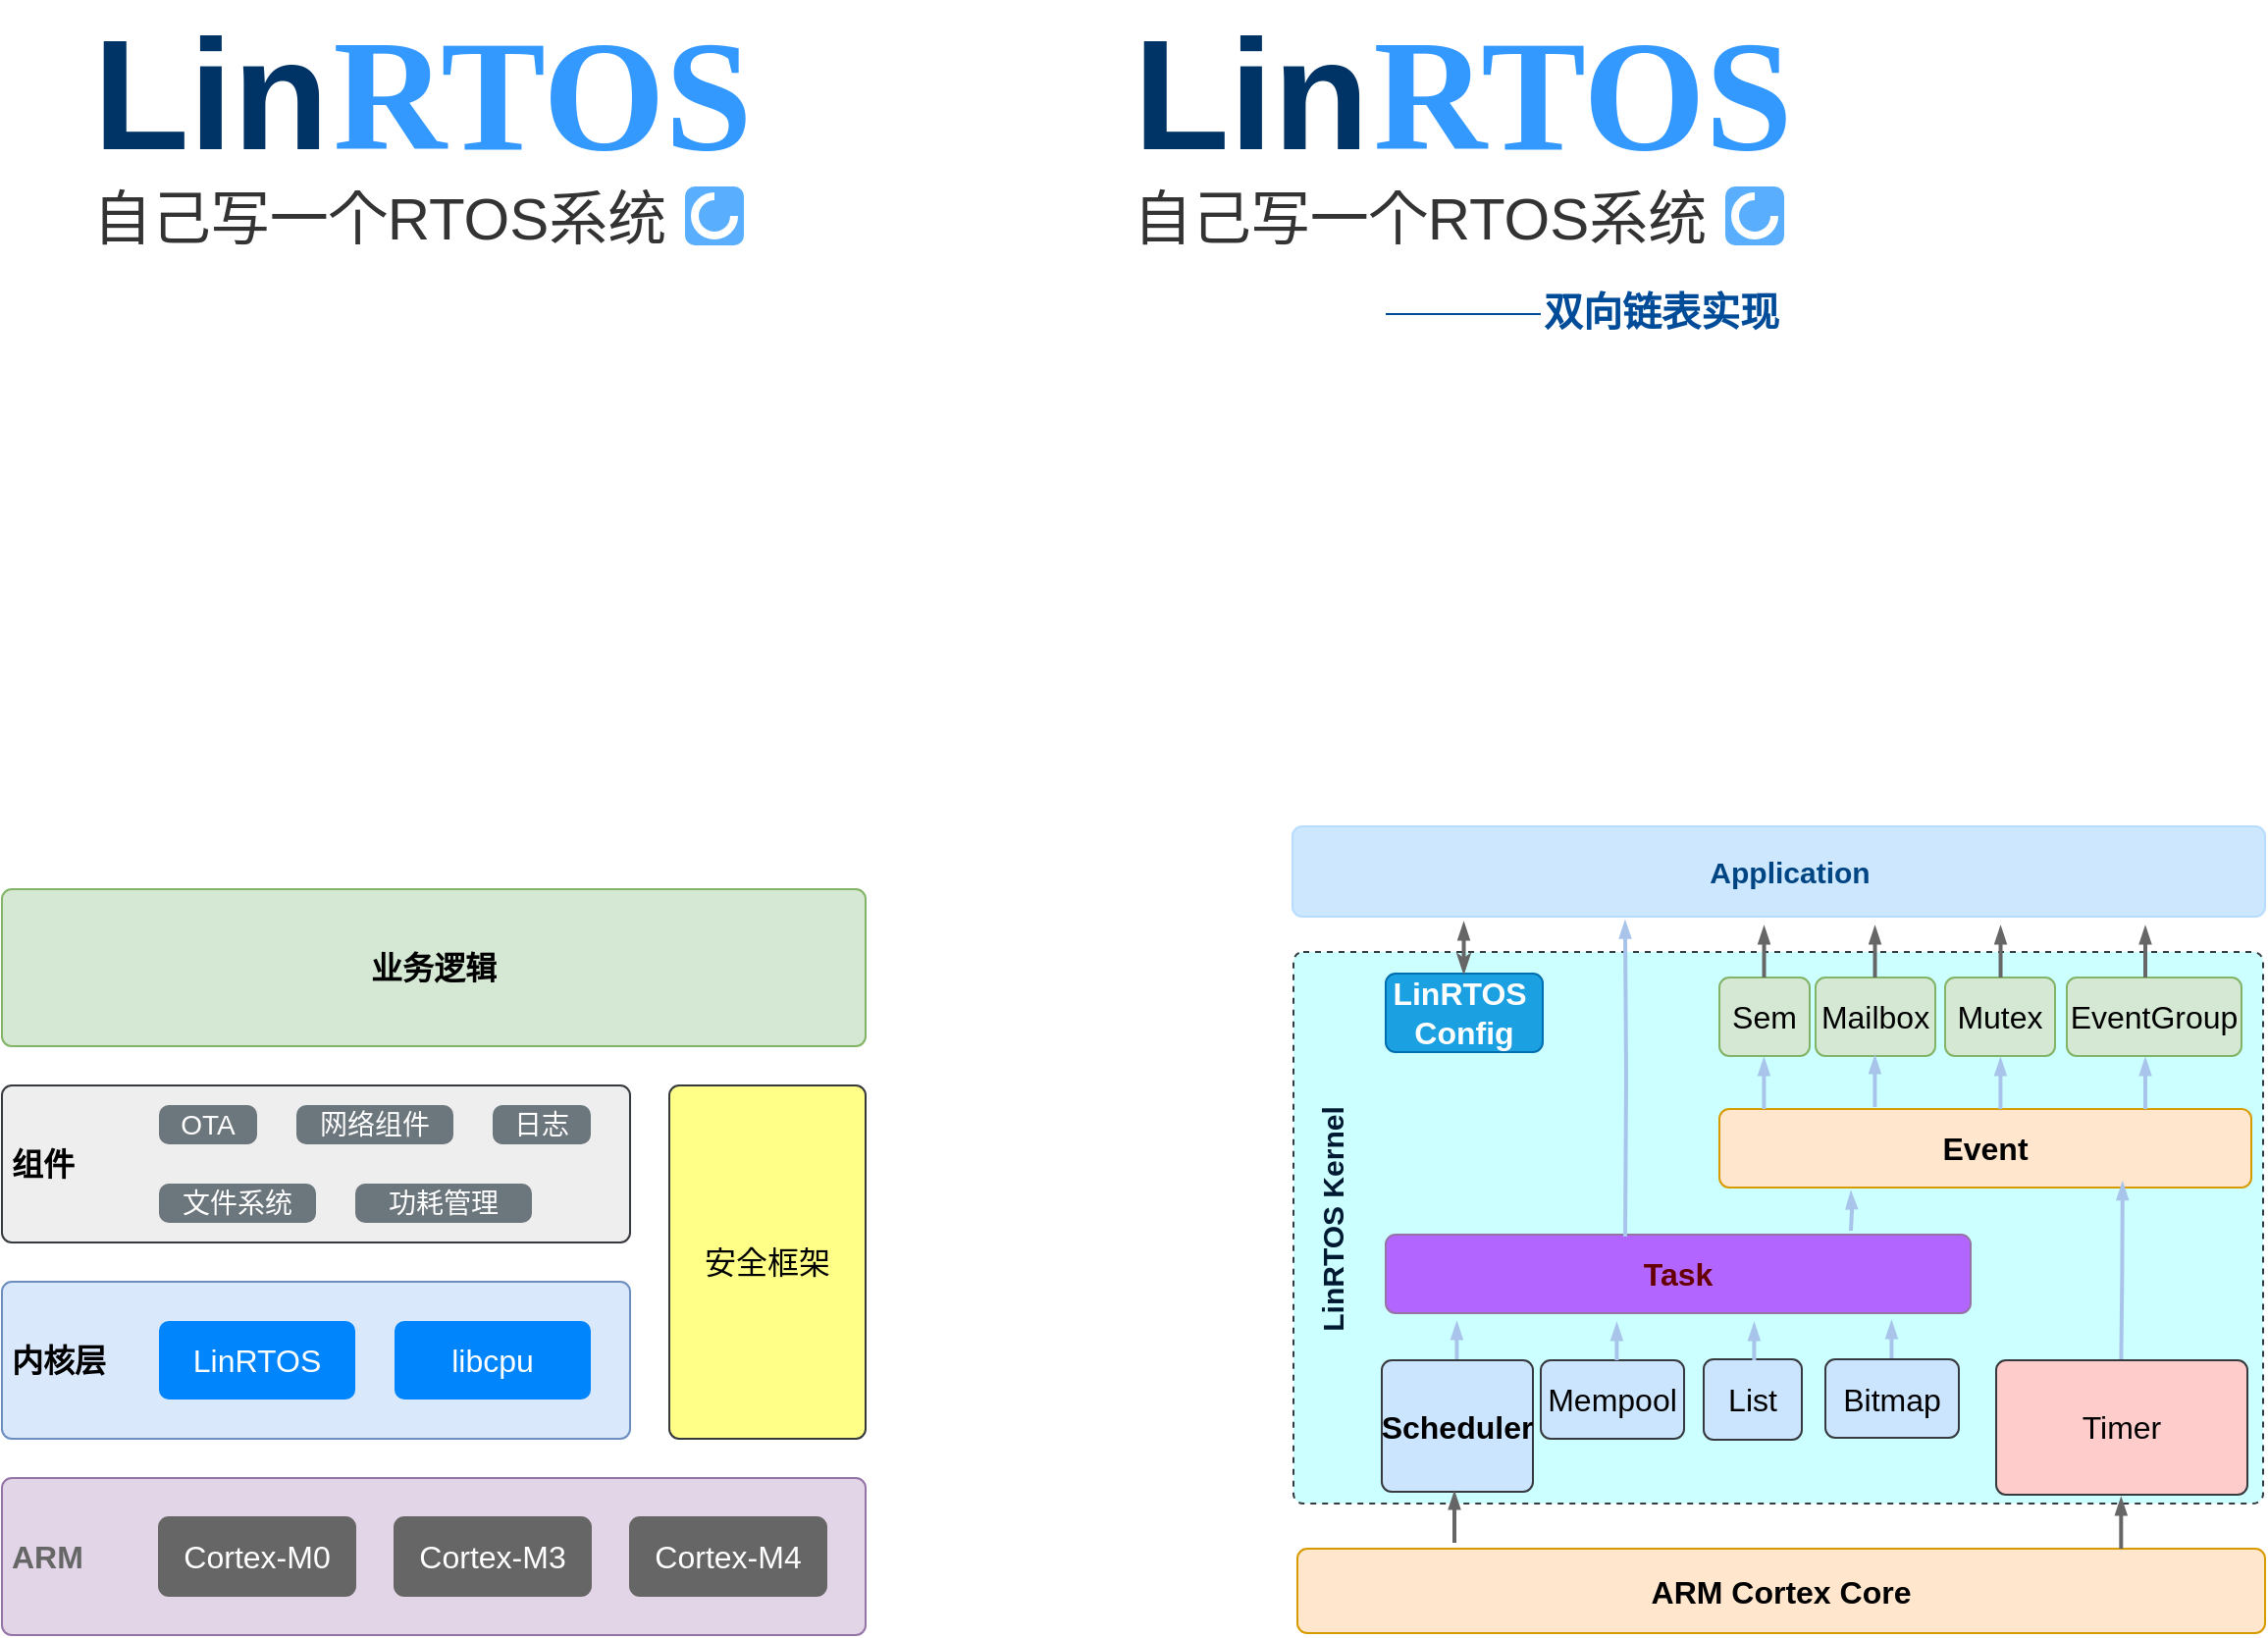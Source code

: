 <mxfile version="16.4.7" type="github">
  <diagram id="jBWRJJ74-NsUcopFF3-W" name="第 1 页">
    <mxGraphModel dx="1422" dy="1172" grid="0" gridSize="10" guides="1" tooltips="1" connect="1" arrows="1" fold="1" page="0" pageScale="1" pageWidth="850" pageHeight="1100" math="0" shadow="0">
      <root>
        <mxCell id="0" />
        <mxCell id="1" parent="0" />
        <mxCell id="3vBUMYRX011UeejNerha-43" value="" style="html=1;shadow=0;dashed=1;shape=mxgraph.bootstrap.rrect;rSize=5;strokeColor=#343A40;strokeWidth=1;fillColor=#CCFFFF;fontColor=#343A40;whiteSpace=wrap;align=center;verticalAlign=middle;spacingLeft=0;fontStyle=0;fontSize=16;spacing=5;" vertex="1" parent="1">
          <mxGeometry x="738" y="92" width="494" height="281" as="geometry" />
        </mxCell>
        <mxCell id="3vBUMYRX011UeejNerha-2" value="&lt;b&gt;&lt;font color=&quot;#666666&quot;&gt;ARM&amp;nbsp;&lt;/font&gt;&lt;/b&gt;" style="html=1;shadow=0;dashed=0;shape=mxgraph.bootstrap.rrect;rSize=5;strokeColor=#9673a6;strokeWidth=1;fillColor=#e1d5e7;whiteSpace=wrap;align=left;verticalAlign=middle;spacingLeft=0;fontStyle=0;fontSize=16;spacing=5;" vertex="1" parent="1">
          <mxGeometry x="80" y="360" width="440" height="80" as="geometry" />
        </mxCell>
        <mxCell id="3vBUMYRX011UeejNerha-5" value="Cortex-M3" style="html=1;shadow=0;dashed=0;shape=mxgraph.bootstrap.rrect;rSize=5;strokeColor=#666666;strokeWidth=1;fillColor=#666666;fontColor=#FFFFFF;whiteSpace=wrap;align=center;verticalAlign=middle;spacingLeft=0;fontStyle=0;fontSize=16;spacing=5;" vertex="1" parent="1">
          <mxGeometry x="280" y="380" width="100" height="40" as="geometry" />
        </mxCell>
        <mxCell id="3vBUMYRX011UeejNerha-6" value="Cortex-M4" style="html=1;shadow=0;dashed=0;shape=mxgraph.bootstrap.rrect;rSize=5;strokeColor=#666666;strokeWidth=1;fillColor=#666666;fontColor=#FFFFFF;whiteSpace=wrap;align=center;verticalAlign=middle;spacingLeft=0;fontStyle=0;fontSize=16;spacing=5;" vertex="1" parent="1">
          <mxGeometry x="400" y="380" width="100" height="40" as="geometry" />
        </mxCell>
        <mxCell id="3vBUMYRX011UeejNerha-9" value="Cortex-M0" style="html=1;shadow=0;dashed=0;shape=mxgraph.bootstrap.rrect;rSize=5;strokeColor=#666666;strokeWidth=1;fillColor=#666666;fontColor=#FFFFFF;whiteSpace=wrap;align=center;verticalAlign=middle;spacingLeft=0;fontStyle=0;fontSize=16;spacing=5;" vertex="1" parent="1">
          <mxGeometry x="160" y="380" width="100" height="40" as="geometry" />
        </mxCell>
        <mxCell id="3vBUMYRX011UeejNerha-12" value="&lt;b&gt;内核层&lt;/b&gt;" style="html=1;shadow=0;dashed=0;shape=mxgraph.bootstrap.rrect;rSize=5;strokeColor=#6c8ebf;strokeWidth=1;fillColor=#dae8fc;whiteSpace=wrap;align=left;verticalAlign=middle;spacingLeft=0;fontStyle=0;fontSize=16;spacing=5;" vertex="1" parent="1">
          <mxGeometry x="80" y="260" width="320" height="80" as="geometry" />
        </mxCell>
        <mxCell id="3vBUMYRX011UeejNerha-14" value="LinRTOS" style="html=1;shadow=0;dashed=0;shape=mxgraph.bootstrap.rrect;rSize=5;strokeColor=none;strokeWidth=1;fillColor=#0085FC;fontColor=#FFFFFF;whiteSpace=wrap;align=center;verticalAlign=middle;spacingLeft=0;fontStyle=0;fontSize=16;spacing=5;" vertex="1" parent="1">
          <mxGeometry x="160" y="280" width="100" height="40" as="geometry" />
        </mxCell>
        <mxCell id="3vBUMYRX011UeejNerha-15" value="libcpu" style="html=1;shadow=0;dashed=0;shape=mxgraph.bootstrap.rrect;rSize=5;strokeColor=none;strokeWidth=1;fillColor=#0085FC;fontColor=#FFFFFF;whiteSpace=wrap;align=center;verticalAlign=middle;spacingLeft=0;fontStyle=0;fontSize=16;spacing=5;" vertex="1" parent="1">
          <mxGeometry x="280" y="280" width="100" height="40" as="geometry" />
        </mxCell>
        <mxCell id="3vBUMYRX011UeejNerha-16" value="安全框架" style="html=1;shadow=0;dashed=0;shape=mxgraph.bootstrap.rrect;rSize=5;strokeColor=#36393d;strokeWidth=1;fillColor=#ffff88;whiteSpace=wrap;align=center;verticalAlign=middle;spacingLeft=0;fontStyle=0;fontSize=16;spacing=5;" vertex="1" parent="1">
          <mxGeometry x="420" y="160" width="100" height="180" as="geometry" />
        </mxCell>
        <mxCell id="3vBUMYRX011UeejNerha-18" value="&lt;b&gt;组件&lt;/b&gt;" style="html=1;shadow=0;dashed=0;shape=mxgraph.bootstrap.rrect;rSize=5;strokeColor=#36393d;strokeWidth=1;fillColor=#eeeeee;whiteSpace=wrap;align=left;verticalAlign=middle;spacingLeft=0;fontStyle=0;fontSize=16;spacing=5;" vertex="1" parent="1">
          <mxGeometry x="80" y="160" width="320" height="80" as="geometry" />
        </mxCell>
        <mxCell id="3vBUMYRX011UeejNerha-20" value="OTA" style="html=1;shadow=0;dashed=0;shape=mxgraph.bootstrap.rrect;rSize=5;strokeColor=none;strokeWidth=1;fillColor=#6C767D;fontColor=#FFFFFF;whiteSpace=wrap;align=center;verticalAlign=middle;spacingLeft=0;fontStyle=0;fontSize=14;spacing=5;" vertex="1" parent="1">
          <mxGeometry x="160" y="170" width="50" height="20" as="geometry" />
        </mxCell>
        <mxCell id="3vBUMYRX011UeejNerha-22" value="文件系统" style="html=1;shadow=0;dashed=0;shape=mxgraph.bootstrap.rrect;rSize=5;strokeColor=none;strokeWidth=1;fillColor=#6C767D;fontColor=#FFFFFF;whiteSpace=wrap;align=center;verticalAlign=middle;spacingLeft=0;fontStyle=0;fontSize=14;spacing=5;" vertex="1" parent="1">
          <mxGeometry x="160" y="210" width="80" height="20" as="geometry" />
        </mxCell>
        <mxCell id="3vBUMYRX011UeejNerha-23" value="网络组件" style="html=1;shadow=0;dashed=0;shape=mxgraph.bootstrap.rrect;rSize=5;strokeColor=none;strokeWidth=1;fillColor=#6C767D;fontColor=#FFFFFF;whiteSpace=wrap;align=center;verticalAlign=middle;spacingLeft=0;fontStyle=0;fontSize=14;spacing=5;" vertex="1" parent="1">
          <mxGeometry x="230" y="170" width="80" height="20" as="geometry" />
        </mxCell>
        <mxCell id="3vBUMYRX011UeejNerha-24" value="功耗管理" style="html=1;shadow=0;dashed=0;shape=mxgraph.bootstrap.rrect;rSize=5;strokeColor=none;strokeWidth=1;fillColor=#6C767D;fontColor=#FFFFFF;whiteSpace=wrap;align=center;verticalAlign=middle;spacingLeft=0;fontStyle=0;fontSize=14;spacing=5;" vertex="1" parent="1">
          <mxGeometry x="260" y="210" width="90" height="20" as="geometry" />
        </mxCell>
        <mxCell id="3vBUMYRX011UeejNerha-25" value="&lt;b&gt;业务逻辑&lt;/b&gt;" style="html=1;shadow=0;dashed=0;shape=mxgraph.bootstrap.rrect;rSize=5;strokeColor=#82b366;strokeWidth=1;fillColor=#d5e8d4;whiteSpace=wrap;align=center;verticalAlign=middle;spacingLeft=0;fontStyle=0;fontSize=16;spacing=5;" vertex="1" parent="1">
          <mxGeometry x="80" y="60" width="440" height="80" as="geometry" />
        </mxCell>
        <mxCell id="3vBUMYRX011UeejNerha-26" value="日志" style="html=1;shadow=0;dashed=0;shape=mxgraph.bootstrap.rrect;rSize=5;strokeColor=none;strokeWidth=1;fillColor=#6C767D;fontColor=#FFFFFF;whiteSpace=wrap;align=center;verticalAlign=middle;spacingLeft=0;fontStyle=0;fontSize=14;spacing=5;" vertex="1" parent="1">
          <mxGeometry x="330" y="170" width="50" height="20" as="geometry" />
        </mxCell>
        <mxCell id="3vBUMYRX011UeejNerha-27" value="List" style="html=1;shadow=0;dashed=0;shape=mxgraph.bootstrap.rrect;rSize=5;strokeColor=#36393d;strokeWidth=1;fillColor=#cce5ff;whiteSpace=wrap;align=center;verticalAlign=middle;spacingLeft=0;fontStyle=0;fontSize=16;spacing=5;" vertex="1" parent="1">
          <mxGeometry x="947" y="299.5" width="50" height="41" as="geometry" />
        </mxCell>
        <mxCell id="3vBUMYRX011UeejNerha-28" value="&lt;b&gt;&lt;font color=&quot;#660000&quot;&gt;Task&lt;/font&gt;&lt;/b&gt;" style="html=1;shadow=0;dashed=0;shape=mxgraph.bootstrap.rrect;rSize=5;strokeColor=#9673a6;strokeWidth=1;fillColor=#B266FF;whiteSpace=wrap;align=center;verticalAlign=middle;spacingLeft=0;fontStyle=0;fontSize=16;spacing=5;" vertex="1" parent="1">
          <mxGeometry x="785" y="236" width="298" height="40" as="geometry" />
        </mxCell>
        <mxCell id="3vBUMYRX011UeejNerha-29" value="Bitmap" style="html=1;shadow=0;dashed=0;shape=mxgraph.bootstrap.rrect;rSize=5;strokeColor=#36393d;strokeWidth=1;fillColor=#cce5ff;whiteSpace=wrap;align=center;verticalAlign=middle;spacingLeft=0;fontStyle=0;fontSize=16;spacing=5;" vertex="1" parent="1">
          <mxGeometry x="1009" y="299.5" width="68" height="40" as="geometry" />
        </mxCell>
        <mxCell id="3vBUMYRX011UeejNerha-30" value="Timer" style="html=1;shadow=0;dashed=0;shape=mxgraph.bootstrap.rrect;rSize=5;strokeColor=#36393d;strokeWidth=1;fillColor=#ffcccc;whiteSpace=wrap;align=center;verticalAlign=middle;spacingLeft=0;fontStyle=0;fontSize=16;spacing=5;" vertex="1" parent="1">
          <mxGeometry x="1096" y="300" width="128" height="68.5" as="geometry" />
        </mxCell>
        <mxCell id="3vBUMYRX011UeejNerha-32" value="&lt;b&gt;Event&lt;/b&gt;" style="html=1;shadow=0;dashed=0;shape=mxgraph.bootstrap.rrect;rSize=5;strokeColor=#d79b00;strokeWidth=1;fillColor=#ffe6cc;whiteSpace=wrap;align=center;verticalAlign=middle;spacingLeft=0;fontStyle=0;fontSize=16;spacing=5;" vertex="1" parent="1">
          <mxGeometry x="955" y="172" width="271" height="40" as="geometry" />
        </mxCell>
        <mxCell id="3vBUMYRX011UeejNerha-33" value="&lt;b&gt;ARM Cortex Core&lt;/b&gt;" style="html=1;shadow=0;dashed=0;shape=mxgraph.bootstrap.rrect;rSize=5;strokeColor=#d79b00;strokeWidth=1;fillColor=#ffe6cc;whiteSpace=wrap;align=center;verticalAlign=middle;spacingLeft=0;fontStyle=0;fontSize=16;spacing=5;" vertex="1" parent="1">
          <mxGeometry x="740" y="396" width="493" height="43" as="geometry" />
        </mxCell>
        <mxCell id="3vBUMYRX011UeejNerha-34" value="&lt;b&gt;Scheduler&lt;/b&gt;" style="html=1;shadow=0;dashed=0;shape=mxgraph.bootstrap.rrect;rSize=5;strokeColor=#36393d;strokeWidth=1;fillColor=#cce5ff;whiteSpace=wrap;align=center;verticalAlign=middle;spacingLeft=0;fontStyle=0;fontSize=16;spacing=5;" vertex="1" parent="1">
          <mxGeometry x="783" y="300" width="77" height="67" as="geometry" />
        </mxCell>
        <mxCell id="3vBUMYRX011UeejNerha-35" value="Sem" style="html=1;shadow=0;dashed=0;shape=mxgraph.bootstrap.rrect;rSize=5;strokeColor=#82b366;strokeWidth=1;fillColor=#d5e8d4;whiteSpace=wrap;align=center;verticalAlign=middle;spacingLeft=0;fontStyle=0;fontSize=16;spacing=5;" vertex="1" parent="1">
          <mxGeometry x="955" y="105" width="46" height="40" as="geometry" />
        </mxCell>
        <mxCell id="3vBUMYRX011UeejNerha-36" value="Mailbox" style="html=1;shadow=0;dashed=0;shape=mxgraph.bootstrap.rrect;rSize=5;strokeColor=#82b366;strokeWidth=1;fillColor=#d5e8d4;whiteSpace=wrap;align=center;verticalAlign=middle;spacingLeft=0;fontStyle=0;fontSize=16;spacing=5;" vertex="1" parent="1">
          <mxGeometry x="1004" y="105" width="61" height="40" as="geometry" />
        </mxCell>
        <mxCell id="3vBUMYRX011UeejNerha-37" value="Mutex" style="html=1;shadow=0;dashed=0;shape=mxgraph.bootstrap.rrect;rSize=5;strokeColor=#82b366;strokeWidth=1;fillColor=#d5e8d4;whiteSpace=wrap;align=center;verticalAlign=middle;spacingLeft=0;fontStyle=0;fontSize=16;spacing=5;" vertex="1" parent="1">
          <mxGeometry x="1070" y="105" width="56" height="40" as="geometry" />
        </mxCell>
        <mxCell id="3vBUMYRX011UeejNerha-38" value="EventGroup" style="html=1;shadow=0;dashed=0;shape=mxgraph.bootstrap.rrect;rSize=5;strokeColor=#82b366;strokeWidth=1;fillColor=#d5e8d4;whiteSpace=wrap;align=center;verticalAlign=middle;spacingLeft=0;fontStyle=0;fontSize=16;spacing=5;" vertex="1" parent="1">
          <mxGeometry x="1132" y="105" width="89" height="40" as="geometry" />
        </mxCell>
        <mxCell id="3vBUMYRX011UeejNerha-40" value="Mempool" style="html=1;shadow=0;dashed=0;shape=mxgraph.bootstrap.rrect;rSize=5;strokeColor=#36393d;strokeWidth=1;fillColor=#cce5ff;whiteSpace=wrap;align=center;verticalAlign=middle;spacingLeft=0;fontStyle=0;fontSize=16;spacing=5;" vertex="1" parent="1">
          <mxGeometry x="864" y="300" width="73" height="40" as="geometry" />
        </mxCell>
        <mxCell id="3vBUMYRX011UeejNerha-42" value="&lt;b&gt;&lt;font style=&quot;font-size: 15px&quot;&gt;Application&lt;/font&gt;&lt;/b&gt;" style="html=1;shadow=0;dashed=0;shape=mxgraph.bootstrap.rrect;rSize=5;strokeColor=#B8DCFE;strokeWidth=1;fillColor=#CCE7FE;fontColor=#004583;whiteSpace=wrap;align=center;verticalAlign=middle;spacingLeft=10;" vertex="1" parent="1">
          <mxGeometry x="737.5" y="28" width="495.5" height="46" as="geometry" />
        </mxCell>
        <mxCell id="3vBUMYRX011UeejNerha-44" value="&lt;b&gt;LinRTOS&amp;nbsp;&lt;br&gt;Config&lt;/b&gt;" style="html=1;shadow=0;dashed=0;shape=mxgraph.bootstrap.rrect;rSize=5;strokeColor=#006EAF;strokeWidth=1;fillColor=#1ba1e2;fontColor=#ffffff;whiteSpace=wrap;align=center;verticalAlign=middle;spacingLeft=0;fontStyle=0;fontSize=16;spacing=5;" vertex="1" parent="1">
          <mxGeometry x="785" y="103" width="80" height="40" as="geometry" />
        </mxCell>
        <mxCell id="3vBUMYRX011UeejNerha-45" value="&lt;b&gt;&lt;font color=&quot;#001933&quot;&gt;LinRTOS Kernel&lt;/font&gt;&lt;/b&gt;" style="text;html=1;align=center;verticalAlign=middle;resizable=0;points=[];autosize=1;strokeColor=none;fillColor=none;fontSize=15;fontColor=#666666;rotation=-90;" vertex="1" parent="1">
          <mxGeometry x="695" y="218" width="125" height="22" as="geometry" />
        </mxCell>
        <mxCell id="3vBUMYRX011UeejNerha-47" value="" style="edgeStyle=orthogonalEdgeStyle;fontSize=12;html=1;endArrow=blockThin;endFill=1;rounded=0;strokeWidth=2;endSize=4;startSize=4;dashed=0;strokeColor=#666666;fontColor=#001933;" edge="1" parent="1">
          <mxGeometry width="100" relative="1" as="geometry">
            <mxPoint x="1172" y="105" as="sourcePoint" />
            <mxPoint x="1172" y="79" as="targetPoint" />
          </mxGeometry>
        </mxCell>
        <mxCell id="3vBUMYRX011UeejNerha-48" value="" style="edgeStyle=orthogonalEdgeStyle;fontSize=12;html=1;endArrow=blockThin;endFill=1;rounded=0;strokeWidth=2;endSize=4;startSize=4;dashed=0;strokeColor=#666666;fontColor=#001933;startArrow=classicThin;startFill=1;" edge="1" parent="1">
          <mxGeometry width="100" relative="1" as="geometry">
            <mxPoint x="824.76" y="103" as="sourcePoint" />
            <mxPoint x="824.76" y="77" as="targetPoint" />
          </mxGeometry>
        </mxCell>
        <mxCell id="3vBUMYRX011UeejNerha-49" value="" style="edgeStyle=orthogonalEdgeStyle;fontSize=12;html=1;endArrow=blockThin;endFill=1;rounded=0;strokeWidth=2;endSize=4;startSize=4;dashed=0;strokeColor=#666666;fontColor=#001933;" edge="1" parent="1">
          <mxGeometry width="100" relative="1" as="geometry">
            <mxPoint x="977.76" y="105" as="sourcePoint" />
            <mxPoint x="977.76" y="79" as="targetPoint" />
          </mxGeometry>
        </mxCell>
        <mxCell id="3vBUMYRX011UeejNerha-50" value="" style="edgeStyle=orthogonalEdgeStyle;fontSize=12;html=1;endArrow=blockThin;endFill=1;rounded=0;strokeWidth=2;endSize=4;startSize=4;dashed=0;strokeColor=#666666;fontColor=#001933;" edge="1" parent="1">
          <mxGeometry width="100" relative="1" as="geometry">
            <mxPoint x="1098.26" y="105" as="sourcePoint" />
            <mxPoint x="1098.26" y="79" as="targetPoint" />
          </mxGeometry>
        </mxCell>
        <mxCell id="3vBUMYRX011UeejNerha-51" value="" style="edgeStyle=orthogonalEdgeStyle;fontSize=12;html=1;endArrow=blockThin;endFill=1;rounded=0;strokeWidth=2;endSize=4;startSize=4;dashed=0;strokeColor=#666666;fontColor=#001933;" edge="1" parent="1">
          <mxGeometry width="100" relative="1" as="geometry">
            <mxPoint x="1034.26" y="105" as="sourcePoint" />
            <mxPoint x="1034.26" y="79" as="targetPoint" />
          </mxGeometry>
        </mxCell>
        <mxCell id="3vBUMYRX011UeejNerha-56" value="" style="edgeStyle=orthogonalEdgeStyle;fontSize=12;html=1;endArrow=blockThin;endFill=1;rounded=0;strokeWidth=2;endSize=4;startSize=4;dashed=0;strokeColor=#A9C4EB;fontColor=#001933;entryX=0.342;entryY=1.047;entryDx=0;entryDy=0;entryPerimeter=0;" edge="1" parent="1" target="3vBUMYRX011UeejNerha-42">
          <mxGeometry width="100" relative="1" as="geometry">
            <mxPoint x="907" y="237" as="sourcePoint" />
            <mxPoint x="906" y="214" as="targetPoint" />
          </mxGeometry>
        </mxCell>
        <mxCell id="3vBUMYRX011UeejNerha-57" value="" style="edgeStyle=orthogonalEdgeStyle;fontSize=12;html=1;endArrow=blockThin;endFill=1;rounded=0;strokeWidth=2;endSize=4;startSize=4;dashed=0;strokeColor=#A9C4EB;fontColor=#001933;" edge="1" parent="1">
          <mxGeometry width="100" relative="1" as="geometry">
            <mxPoint x="1172" y="172" as="sourcePoint" />
            <mxPoint x="1172" y="146" as="targetPoint" />
          </mxGeometry>
        </mxCell>
        <mxCell id="3vBUMYRX011UeejNerha-58" value="" style="edgeStyle=orthogonalEdgeStyle;fontSize=12;html=1;endArrow=blockThin;endFill=1;rounded=0;strokeWidth=2;endSize=4;startSize=4;dashed=0;strokeColor=#A9C4EB;fontColor=#001933;" edge="1" parent="1">
          <mxGeometry width="100" relative="1" as="geometry">
            <mxPoint x="1098.21" y="172" as="sourcePoint" />
            <mxPoint x="1098.21" y="146" as="targetPoint" />
          </mxGeometry>
        </mxCell>
        <mxCell id="3vBUMYRX011UeejNerha-59" value="" style="edgeStyle=orthogonalEdgeStyle;fontSize=12;html=1;endArrow=blockThin;endFill=1;rounded=0;strokeWidth=2;endSize=4;startSize=4;dashed=0;strokeColor=#A9C4EB;fontColor=#001933;" edge="1" parent="1">
          <mxGeometry width="100" relative="1" as="geometry">
            <mxPoint x="1034.21" y="171" as="sourcePoint" />
            <mxPoint x="1034.21" y="145" as="targetPoint" />
          </mxGeometry>
        </mxCell>
        <mxCell id="3vBUMYRX011UeejNerha-60" value="" style="edgeStyle=orthogonalEdgeStyle;fontSize=12;html=1;endArrow=blockThin;endFill=1;rounded=0;strokeWidth=2;endSize=4;startSize=4;dashed=0;strokeColor=#A9C4EB;fontColor=#001933;" edge="1" parent="1">
          <mxGeometry width="100" relative="1" as="geometry">
            <mxPoint x="977.71" y="172" as="sourcePoint" />
            <mxPoint x="977.71" y="146" as="targetPoint" />
          </mxGeometry>
        </mxCell>
        <mxCell id="3vBUMYRX011UeejNerha-61" value="" style="edgeStyle=orthogonalEdgeStyle;fontSize=12;html=1;endArrow=blockThin;endFill=1;rounded=0;strokeWidth=2;endSize=4;startSize=4;dashed=0;strokeColor=#A9C4EB;fontColor=#001933;" edge="1" parent="1">
          <mxGeometry width="100" relative="1" as="geometry">
            <mxPoint x="1022" y="234" as="sourcePoint" />
            <mxPoint x="1022" y="214" as="targetPoint" />
          </mxGeometry>
        </mxCell>
        <mxCell id="3vBUMYRX011UeejNerha-62" value="" style="edgeStyle=orthogonalEdgeStyle;fontSize=12;html=1;endArrow=blockThin;endFill=1;rounded=0;strokeWidth=2;endSize=4;startSize=4;dashed=0;strokeColor=#A9C4EB;fontColor=#001933;" edge="1" parent="1">
          <mxGeometry width="100" relative="1" as="geometry">
            <mxPoint x="821.21" y="299.5" as="sourcePoint" />
            <mxPoint x="821.21" y="280.5" as="targetPoint" />
          </mxGeometry>
        </mxCell>
        <mxCell id="3vBUMYRX011UeejNerha-63" value="" style="edgeStyle=orthogonalEdgeStyle;fontSize=12;html=1;endArrow=blockThin;endFill=1;rounded=0;strokeWidth=2;endSize=4;startSize=4;dashed=0;strokeColor=#A9C4EB;fontColor=#001933;entryX=0.758;entryY=0.934;entryDx=0;entryDy=0;entryPerimeter=0;" edge="1" parent="1" target="3vBUMYRX011UeejNerha-32">
          <mxGeometry width="100" relative="1" as="geometry">
            <mxPoint x="1159.71" y="299.5" as="sourcePoint" />
            <mxPoint x="1159.71" y="273.5" as="targetPoint" />
          </mxGeometry>
        </mxCell>
        <mxCell id="3vBUMYRX011UeejNerha-64" value="" style="edgeStyle=orthogonalEdgeStyle;fontSize=12;html=1;endArrow=blockThin;endFill=1;rounded=0;strokeWidth=2;endSize=4;startSize=4;dashed=0;strokeColor=#666666;fontColor=#001933;" edge="1" parent="1">
          <mxGeometry width="100" relative="1" as="geometry">
            <mxPoint x="1159.66" y="396" as="sourcePoint" />
            <mxPoint x="1159.66" y="370" as="targetPoint" />
          </mxGeometry>
        </mxCell>
        <mxCell id="3vBUMYRX011UeejNerha-65" value="" style="edgeStyle=orthogonalEdgeStyle;fontSize=12;html=1;endArrow=blockThin;endFill=1;rounded=0;strokeWidth=2;endSize=4;startSize=4;dashed=0;strokeColor=#666666;fontColor=#001933;" edge="1" parent="1">
          <mxGeometry width="100" relative="1" as="geometry">
            <mxPoint x="820" y="393" as="sourcePoint" />
            <mxPoint x="820" y="367" as="targetPoint" />
          </mxGeometry>
        </mxCell>
        <mxCell id="3vBUMYRX011UeejNerha-67" value="" style="edgeStyle=orthogonalEdgeStyle;fontSize=12;html=1;endArrow=blockThin;endFill=1;rounded=0;strokeWidth=2;endSize=4;startSize=4;dashed=0;strokeColor=#A9C4EB;fontColor=#001933;" edge="1" parent="1">
          <mxGeometry width="100" relative="1" as="geometry">
            <mxPoint x="902.71" y="300" as="sourcePoint" />
            <mxPoint x="902.71" y="281" as="targetPoint" />
          </mxGeometry>
        </mxCell>
        <mxCell id="3vBUMYRX011UeejNerha-68" value="" style="edgeStyle=orthogonalEdgeStyle;fontSize=12;html=1;endArrow=blockThin;endFill=1;rounded=0;strokeWidth=2;endSize=4;startSize=4;dashed=0;strokeColor=#A9C4EB;fontColor=#001933;" edge="1" parent="1">
          <mxGeometry width="100" relative="1" as="geometry">
            <mxPoint x="972.71" y="300" as="sourcePoint" />
            <mxPoint x="972.71" y="281" as="targetPoint" />
          </mxGeometry>
        </mxCell>
        <mxCell id="3vBUMYRX011UeejNerha-69" value="" style="edgeStyle=orthogonalEdgeStyle;fontSize=12;html=1;endArrow=blockThin;endFill=1;rounded=0;strokeWidth=2;endSize=4;startSize=4;dashed=0;strokeColor=#A9C4EB;fontColor=#001933;" edge="1" parent="1">
          <mxGeometry width="100" relative="1" as="geometry">
            <mxPoint x="1042.71" y="299" as="sourcePoint" />
            <mxPoint x="1042.71" y="280" as="targetPoint" />
          </mxGeometry>
        </mxCell>
        <mxCell id="3vBUMYRX011UeejNerha-70" value="&lt;font style=&quot;font-size: 80px&quot; color=&quot;#003366&quot;&gt;&lt;b&gt;Lin&lt;/b&gt;&lt;/font&gt;" style="text;html=1;align=center;verticalAlign=middle;resizable=0;points=[];autosize=1;strokeColor=none;fillColor=none;fontSize=15;fontColor=#660000;" vertex="1" parent="1">
          <mxGeometry x="121" y="-367" width="130" height="44" as="geometry" />
        </mxCell>
        <mxCell id="3vBUMYRX011UeejNerha-71" value="&lt;b&gt;&lt;font face=&quot;Times New Roman&quot;&gt;&lt;font style=&quot;font-size: 80px&quot; color=&quot;#3399ff&quot;&gt;RT&lt;/font&gt;&lt;font style=&quot;font-size: 80px&quot; color=&quot;#3399ff&quot;&gt;OS&lt;/font&gt;&lt;/font&gt;&lt;/b&gt;" style="text;html=1;align=center;verticalAlign=middle;resizable=0;points=[];autosize=1;strokeColor=none;fillColor=none;fontSize=15;fontColor=#660000;" vertex="1" parent="1">
          <mxGeometry x="243" y="-367" width="224" height="44" as="geometry" />
        </mxCell>
        <mxCell id="3vBUMYRX011UeejNerha-72" value="&lt;font style=&quot;font-size: 30px&quot; face=&quot;Helvetica&quot; color=&quot;#333333&quot;&gt;自己写一个RTOS系统&lt;/font&gt;" style="text;html=1;align=center;verticalAlign=middle;resizable=0;points=[];autosize=1;strokeColor=none;fillColor=none;fontSize=80;fontFamily=Times New Roman;fontColor=#3399FF;" vertex="1" parent="1">
          <mxGeometry x="121" y="-358" width="302" height="117" as="geometry" />
        </mxCell>
        <mxCell id="3vBUMYRX011UeejNerha-86" value="" style="html=1;shadow=0;dashed=0;shape=mxgraph.bootstrap.rrect;rSize=5;strokeColor=none;html=1;whiteSpace=wrap;fillColor=#59AFFD;fontColor=#ffffff;labelBackgroundColor=#D2EDF1;fontFamily=Helvetica;fontSize=30;" vertex="1" parent="1">
          <mxGeometry x="428" y="-298" width="30" height="30" as="geometry" />
        </mxCell>
        <mxCell id="3vBUMYRX011UeejNerha-87" value="" style="html=1;shadow=0;dashed=0;shape=mxgraph.basic.arc;startAngle=0.25;endAngle=1;strokeWidth=4;strokeColor=#ffffff;labelBackgroundColor=#D2EDF1;fontFamily=Helvetica;fontSize=30;fontColor=#333333;fillColor=default;" vertex="1" parent="3vBUMYRX011UeejNerha-86">
          <mxGeometry x="0.5" y="0.5" width="20" height="20" relative="1" as="geometry">
            <mxPoint x="-10" y="-10" as="offset" />
          </mxGeometry>
        </mxCell>
        <mxCell id="3vBUMYRX011UeejNerha-88" value="&lt;font style=&quot;font-size: 80px&quot; color=&quot;#003366&quot;&gt;&lt;b&gt;Lin&lt;/b&gt;&lt;/font&gt;" style="text;html=1;align=center;verticalAlign=middle;resizable=0;points=[];autosize=1;strokeColor=none;fillColor=none;fontSize=15;fontColor=#660000;" vertex="1" parent="1">
          <mxGeometry x="651" y="-367" width="130" height="44" as="geometry" />
        </mxCell>
        <mxCell id="3vBUMYRX011UeejNerha-89" value="&lt;b&gt;&lt;font face=&quot;Times New Roman&quot;&gt;&lt;font style=&quot;font-size: 80px&quot; color=&quot;#3399ff&quot;&gt;RT&lt;/font&gt;&lt;font style=&quot;font-size: 80px&quot; color=&quot;#3399ff&quot;&gt;OS&lt;/font&gt;&lt;/font&gt;&lt;/b&gt;" style="text;html=1;align=center;verticalAlign=middle;resizable=0;points=[];autosize=1;strokeColor=none;fillColor=none;fontSize=15;fontColor=#660000;" vertex="1" parent="1">
          <mxGeometry x="773" y="-367" width="224" height="44" as="geometry" />
        </mxCell>
        <mxCell id="3vBUMYRX011UeejNerha-90" value="&lt;font style=&quot;font-size: 30px&quot; face=&quot;Helvetica&quot; color=&quot;#333333&quot;&gt;自己写一个RTOS系统&lt;/font&gt;" style="text;html=1;align=center;verticalAlign=middle;resizable=0;points=[];autosize=1;strokeColor=none;fillColor=none;fontSize=80;fontFamily=Times New Roman;fontColor=#3399FF;" vertex="1" parent="1">
          <mxGeometry x="651" y="-358" width="302" height="117" as="geometry" />
        </mxCell>
        <mxCell id="3vBUMYRX011UeejNerha-91" value="" style="html=1;shadow=0;dashed=0;shape=mxgraph.bootstrap.rrect;rSize=5;strokeColor=none;html=1;whiteSpace=wrap;fillColor=#59AFFD;fontColor=#ffffff;labelBackgroundColor=#D2EDF1;fontFamily=Helvetica;fontSize=30;" vertex="1" parent="1">
          <mxGeometry x="958" y="-298" width="30" height="30" as="geometry" />
        </mxCell>
        <mxCell id="3vBUMYRX011UeejNerha-92" value="" style="html=1;shadow=0;dashed=0;shape=mxgraph.basic.arc;startAngle=0.25;endAngle=1;strokeWidth=4;strokeColor=#ffffff;labelBackgroundColor=#D2EDF1;fontFamily=Helvetica;fontSize=30;fontColor=#333333;fillColor=default;" vertex="1" parent="3vBUMYRX011UeejNerha-91">
          <mxGeometry x="0.5" y="0.5" width="20" height="20" relative="1" as="geometry">
            <mxPoint x="-10" y="-10" as="offset" />
          </mxGeometry>
        </mxCell>
        <mxCell id="3vBUMYRX011UeejNerha-93" value="" style="endArrow=none;html=1;rounded=0;fontFamily=Helvetica;fontSize=30;fontColor=#333333;strokeColor=#004C99;" edge="1" parent="1">
          <mxGeometry relative="1" as="geometry">
            <mxPoint x="785" y="-233" as="sourcePoint" />
            <mxPoint x="864" y="-233" as="targetPoint" />
          </mxGeometry>
        </mxCell>
        <mxCell id="3vBUMYRX011UeejNerha-95" value="&lt;font style=&quot;font-size: 20px&quot; color=&quot;#004c99&quot;&gt;&lt;b&gt;双向链表实现&lt;/b&gt;&lt;/font&gt;" style="text;html=1;align=center;verticalAlign=middle;resizable=0;points=[];autosize=1;strokeColor=none;fillColor=none;fontSize=30;fontFamily=Helvetica;fontColor=#333333;" vertex="1" parent="1">
          <mxGeometry x="860" y="-260" width="130" height="43" as="geometry" />
        </mxCell>
      </root>
    </mxGraphModel>
  </diagram>
</mxfile>

